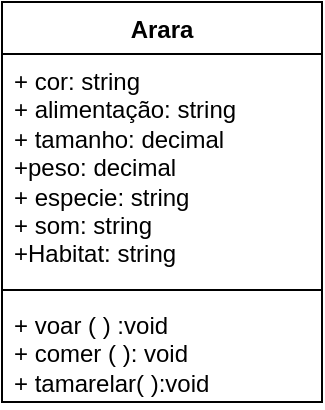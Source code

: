 <mxfile version="21.6.9" type="device">
  <diagram name="Página-1" id="k1V84riBm_eqYT8g7Hv-">
    <mxGraphModel dx="600" dy="328" grid="1" gridSize="10" guides="1" tooltips="1" connect="1" arrows="1" fold="1" page="1" pageScale="1" pageWidth="827" pageHeight="1169" math="0" shadow="0">
      <root>
        <mxCell id="0" />
        <mxCell id="1" parent="0" />
        <mxCell id="w_2Qil6N2FqpRIizmzFx-1" value="Arara" style="swimlane;fontStyle=1;align=center;verticalAlign=top;childLayout=stackLayout;horizontal=1;startSize=26;horizontalStack=0;resizeParent=1;resizeParentMax=0;resizeLast=0;collapsible=1;marginBottom=0;whiteSpace=wrap;html=1;" vertex="1" parent="1">
          <mxGeometry x="330" y="280" width="160" height="200" as="geometry" />
        </mxCell>
        <mxCell id="w_2Qil6N2FqpRIizmzFx-2" value="+ cor: string&lt;br&gt;+ alimentação: string&lt;br&gt;+ tamanho: decimal&lt;br&gt;+peso: decimal&lt;br&gt;+ especie: string&lt;br&gt;+ som: string&lt;br&gt;+Habitat: string" style="text;strokeColor=none;fillColor=none;align=left;verticalAlign=top;spacingLeft=4;spacingRight=4;overflow=hidden;rotatable=0;points=[[0,0.5],[1,0.5]];portConstraint=eastwest;whiteSpace=wrap;html=1;" vertex="1" parent="w_2Qil6N2FqpRIizmzFx-1">
          <mxGeometry y="26" width="160" height="114" as="geometry" />
        </mxCell>
        <mxCell id="w_2Qil6N2FqpRIizmzFx-3" value="" style="line;strokeWidth=1;fillColor=none;align=left;verticalAlign=middle;spacingTop=-1;spacingLeft=3;spacingRight=3;rotatable=0;labelPosition=right;points=[];portConstraint=eastwest;strokeColor=inherit;" vertex="1" parent="w_2Qil6N2FqpRIizmzFx-1">
          <mxGeometry y="140" width="160" height="8" as="geometry" />
        </mxCell>
        <mxCell id="w_2Qil6N2FqpRIizmzFx-4" value="+ voar ( ) :void&lt;br&gt;+ comer ( ): void&lt;br&gt;+ tamarelar( ):void" style="text;strokeColor=none;fillColor=none;align=left;verticalAlign=top;spacingLeft=4;spacingRight=4;overflow=hidden;rotatable=0;points=[[0,0.5],[1,0.5]];portConstraint=eastwest;whiteSpace=wrap;html=1;" vertex="1" parent="w_2Qil6N2FqpRIizmzFx-1">
          <mxGeometry y="148" width="160" height="52" as="geometry" />
        </mxCell>
      </root>
    </mxGraphModel>
  </diagram>
</mxfile>

